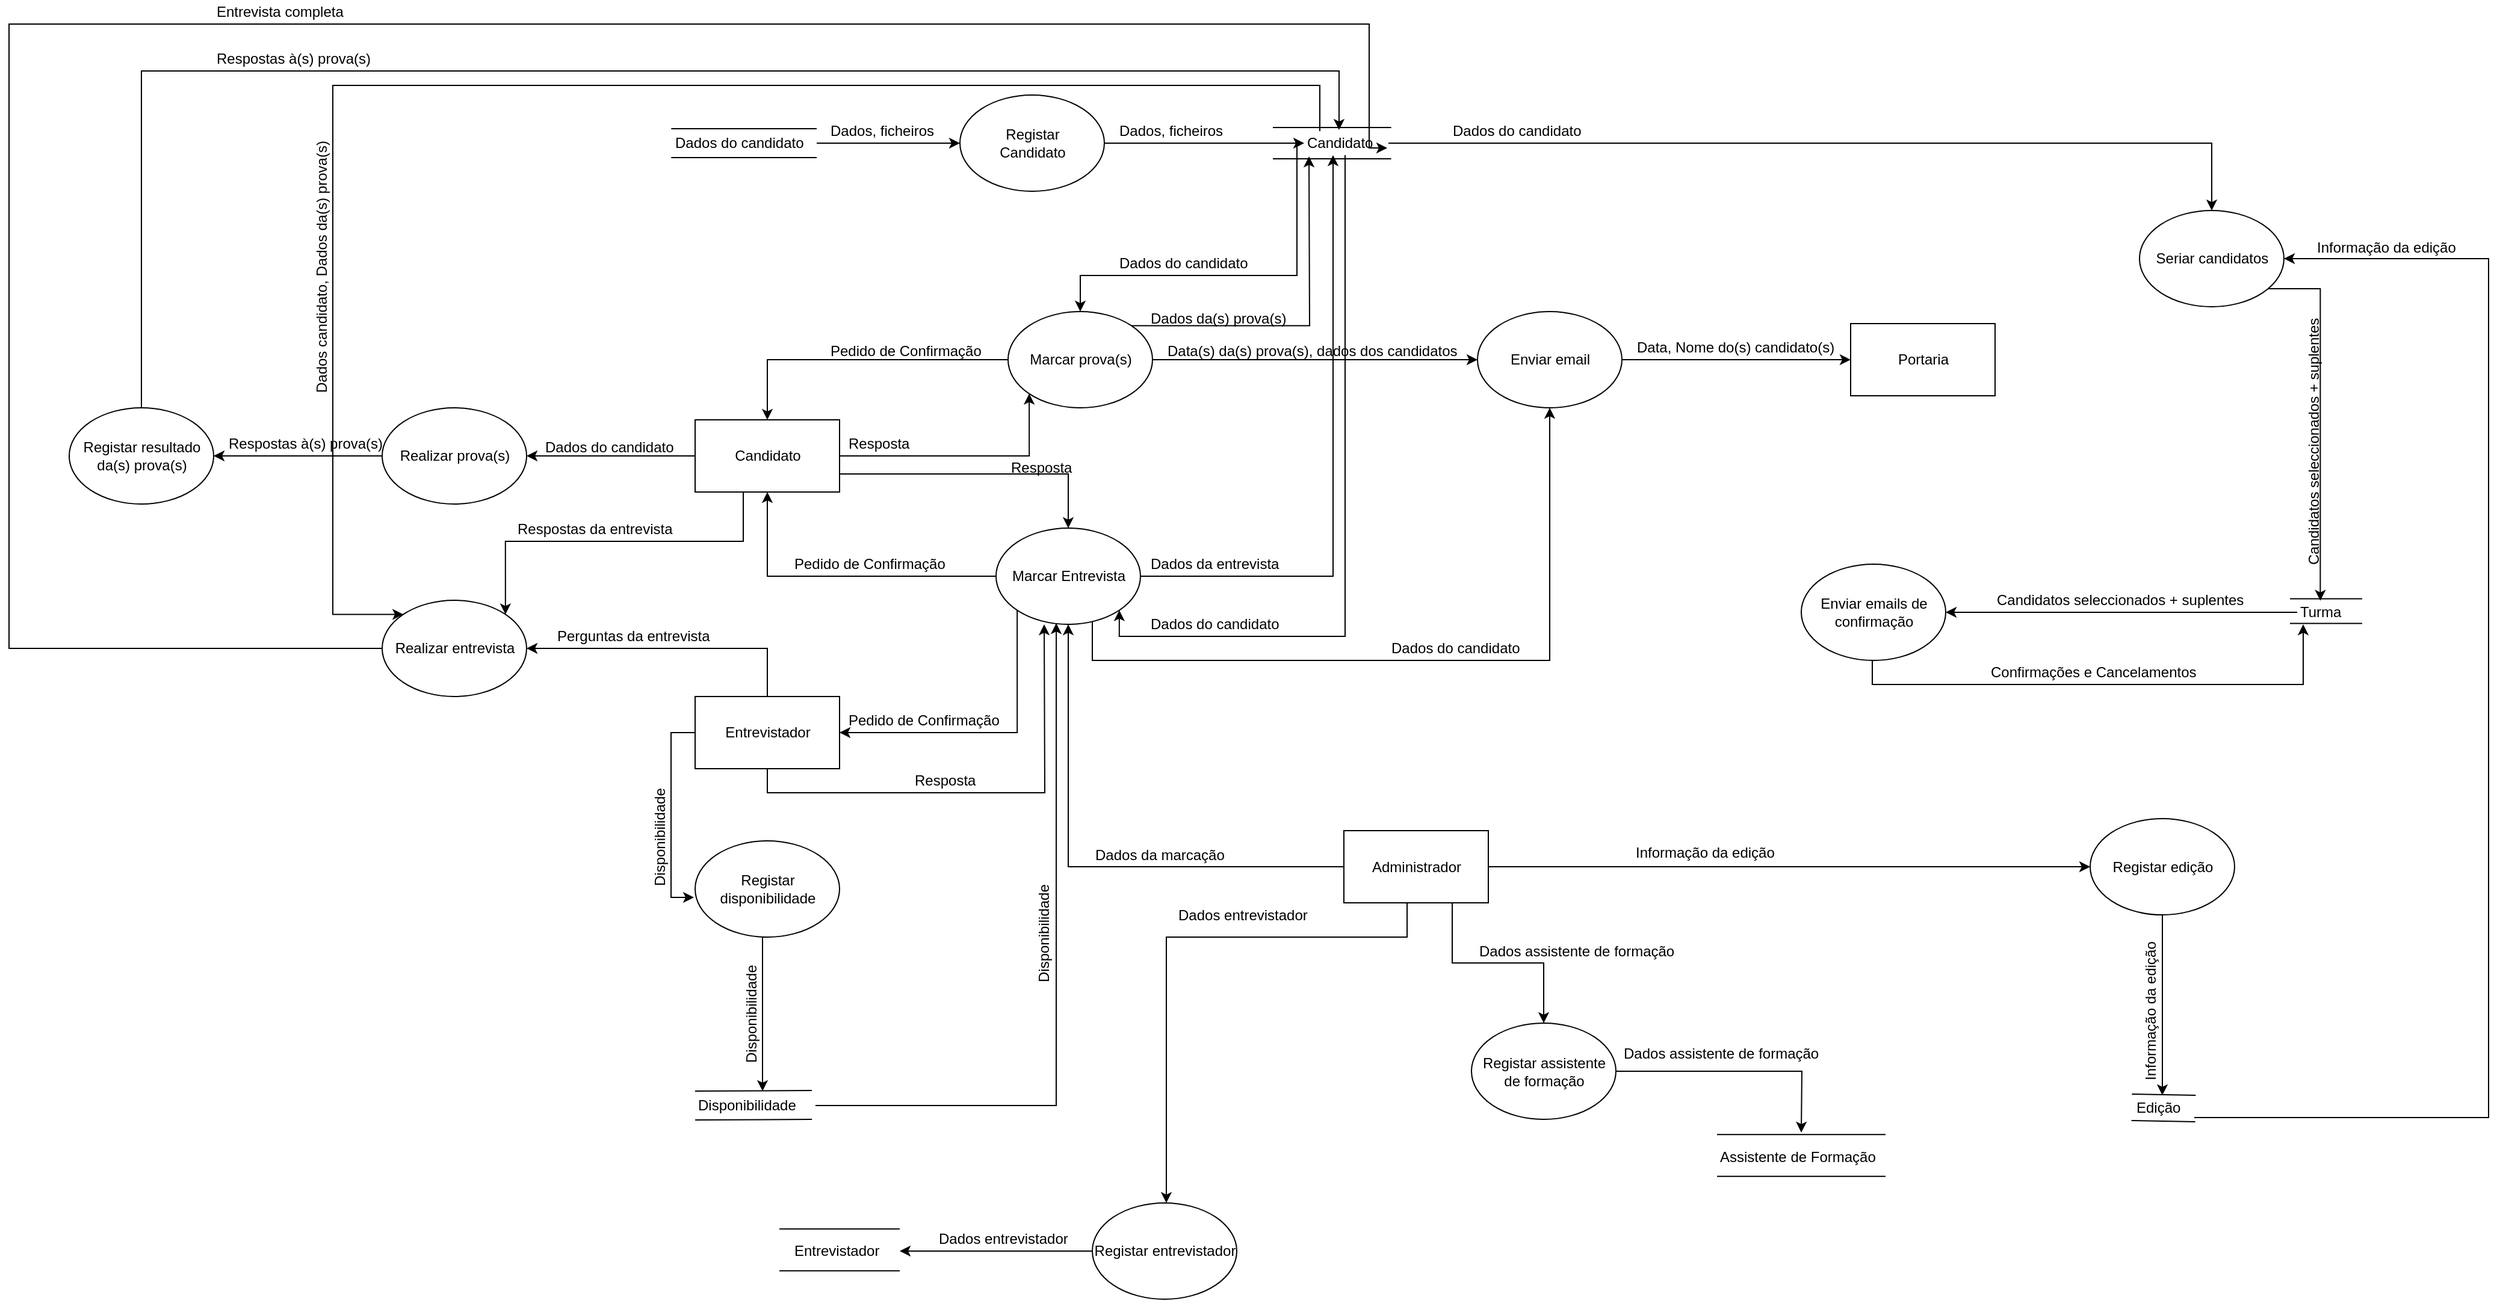 <mxfile version="11.3.1" type="device" pages="1"><diagram id="WjhZQzVHBTu7egGQzAlN" name="Página-1"><mxGraphModel dx="4028" dy="1223" grid="1" gridSize="10" guides="1" tooltips="1" connect="1" arrows="1" fold="1" page="1" pageScale="1" pageWidth="1654" pageHeight="1169" math="0" shadow="0"><root><mxCell id="0"/><mxCell id="1" parent="0"/><mxCell id="xNhu8k6eA5CsiCso3z8s-1" value="" style="shape=link;html=1;width=24;exitX=-0.007;exitY=0.5;exitDx=0;exitDy=0;exitPerimeter=0;" parent="1" source="xNhu8k6eA5CsiCso3z8s-2" edge="1"><mxGeometry width="50" height="50" relative="1" as="geometry"><mxPoint x="140.5" y="198" as="sourcePoint"/><mxPoint x="240.5" y="198" as="targetPoint"/></mxGeometry></mxCell><mxCell id="xNhu8k6eA5CsiCso3z8s-2" value="Dados do candidato" style="text;html=1;resizable=0;points=[];autosize=1;align=left;verticalAlign=top;spacingTop=-4;" parent="1" vertex="1"><mxGeometry x="120.5" y="188" width="120" height="20" as="geometry"/></mxCell><mxCell id="IRX2nNJQRGJOvkp_nu8Y-1" value="Registar &lt;br&gt;Candidato" style="ellipse;whiteSpace=wrap;html=1;" parent="1" vertex="1"><mxGeometry x="359.5" y="158" width="120" height="80" as="geometry"/></mxCell><mxCell id="IRX2nNJQRGJOvkp_nu8Y-40" style="edgeStyle=orthogonalEdgeStyle;rounded=0;orthogonalLoop=1;jettySize=auto;html=1;entryX=0.5;entryY=0;entryDx=0;entryDy=0;exitX=-0.057;exitY=0.6;exitDx=0;exitDy=0;exitPerimeter=0;" parent="1" source="IRX2nNJQRGJOvkp_nu8Y-3" target="IRX2nNJQRGJOvkp_nu8Y-10" edge="1"><mxGeometry relative="1" as="geometry"><mxPoint x="459.5" y="348" as="targetPoint"/><mxPoint x="639.5" y="218" as="sourcePoint"/><Array as="points"><mxPoint x="639.5" y="200"/><mxPoint x="639.5" y="308"/><mxPoint x="459.5" y="308"/></Array></mxGeometry></mxCell><mxCell id="IRX2nNJQRGJOvkp_nu8Y-42" style="edgeStyle=orthogonalEdgeStyle;rounded=0;orthogonalLoop=1;jettySize=auto;html=1;entryX=1;entryY=1;entryDx=0;entryDy=0;" parent="1" source="IRX2nNJQRGJOvkp_nu8Y-3" target="IRX2nNJQRGJOvkp_nu8Y-33" edge="1"><mxGeometry relative="1" as="geometry"><Array as="points"><mxPoint x="679.5" y="608"/><mxPoint x="491.5" y="608"/></Array></mxGeometry></mxCell><mxCell id="IRX2nNJQRGJOvkp_nu8Y-90" style="edgeStyle=orthogonalEdgeStyle;rounded=0;orthogonalLoop=1;jettySize=auto;html=1;entryX=0;entryY=0;entryDx=0;entryDy=0;" parent="1" source="IRX2nNJQRGJOvkp_nu8Y-3" target="IRX2nNJQRGJOvkp_nu8Y-82" edge="1"><mxGeometry relative="1" as="geometry"><mxPoint x="-102.5" y="540" as="targetPoint"/><Array as="points"><mxPoint x="658.5" y="150"/><mxPoint x="-161.5" y="150"/><mxPoint x="-161.5" y="590"/></Array></mxGeometry></mxCell><mxCell id="IRX2nNJQRGJOvkp_nu8Y-99" style="edgeStyle=orthogonalEdgeStyle;rounded=0;orthogonalLoop=1;jettySize=auto;html=1;" parent="1" source="IRX2nNJQRGJOvkp_nu8Y-3" target="IRX2nNJQRGJOvkp_nu8Y-98" edge="1"><mxGeometry relative="1" as="geometry"/></mxCell><mxCell id="IRX2nNJQRGJOvkp_nu8Y-3" value="Candidato" style="text;html=1;resizable=0;points=[];autosize=1;align=left;verticalAlign=top;spacingTop=-4;" parent="1" vertex="1"><mxGeometry x="645.5" y="188" width="70" height="20" as="geometry"/></mxCell><mxCell id="IRX2nNJQRGJOvkp_nu8Y-5" value="" style="shape=link;html=1;width=26;entryX=1.033;entryY=0.5;entryDx=0;entryDy=0;entryPerimeter=0;" parent="1" target="IRX2nNJQRGJOvkp_nu8Y-3" edge="1"><mxGeometry width="50" height="50" relative="1" as="geometry"><mxPoint x="619.5" y="198" as="sourcePoint"/><mxPoint x="632.5" y="191" as="targetPoint"/><Array as="points"><mxPoint x="659.5" y="198"/></Array></mxGeometry></mxCell><mxCell id="IRX2nNJQRGJOvkp_nu8Y-6" value="" style="endArrow=classic;html=1;entryX=0;entryY=0.5;entryDx=0;entryDy=0;" parent="1" source="xNhu8k6eA5CsiCso3z8s-2" target="IRX2nNJQRGJOvkp_nu8Y-1" edge="1"><mxGeometry width="50" height="50" relative="1" as="geometry"><mxPoint x="119.5" y="308" as="sourcePoint"/><mxPoint x="169.5" y="258" as="targetPoint"/></mxGeometry></mxCell><mxCell id="IRX2nNJQRGJOvkp_nu8Y-7" value="" style="endArrow=classic;html=1;exitX=1;exitY=0.5;exitDx=0;exitDy=0;entryX=0;entryY=0.5;entryDx=0;entryDy=0;entryPerimeter=0;" parent="1" source="IRX2nNJQRGJOvkp_nu8Y-1" target="IRX2nNJQRGJOvkp_nu8Y-3" edge="1"><mxGeometry width="50" height="50" relative="1" as="geometry"><mxPoint x="419.5" y="238" as="sourcePoint"/><mxPoint x="589.5" y="228" as="targetPoint"/></mxGeometry></mxCell><mxCell id="IRX2nNJQRGJOvkp_nu8Y-8" value="Dados, ficheiros&lt;br&gt;" style="text;html=1;resizable=0;points=[];autosize=1;align=left;verticalAlign=top;spacingTop=-4;" parent="1" vertex="1"><mxGeometry x="249.5" y="178" width="100" height="20" as="geometry"/></mxCell><mxCell id="IRX2nNJQRGJOvkp_nu8Y-9" value="Dados, ficheiros&lt;br&gt;" style="text;html=1;resizable=0;points=[];autosize=1;align=left;verticalAlign=top;spacingTop=-4;" parent="1" vertex="1"><mxGeometry x="489.5" y="178" width="100" height="20" as="geometry"/></mxCell><mxCell id="IRX2nNJQRGJOvkp_nu8Y-38" style="edgeStyle=orthogonalEdgeStyle;rounded=0;orthogonalLoop=1;jettySize=auto;html=1;exitX=0;exitY=0.5;exitDx=0;exitDy=0;entryX=0.5;entryY=0;entryDx=0;entryDy=0;" parent="1" source="IRX2nNJQRGJOvkp_nu8Y-10" target="IRX2nNJQRGJOvkp_nu8Y-13" edge="1"><mxGeometry relative="1" as="geometry"/></mxCell><mxCell id="IRX2nNJQRGJOvkp_nu8Y-39" style="edgeStyle=orthogonalEdgeStyle;rounded=0;orthogonalLoop=1;jettySize=auto;html=1;exitX=1;exitY=0;exitDx=0;exitDy=0;" parent="1" source="IRX2nNJQRGJOvkp_nu8Y-10" edge="1"><mxGeometry relative="1" as="geometry"><mxPoint x="649.5" y="209" as="targetPoint"/></mxGeometry></mxCell><mxCell id="IRX2nNJQRGJOvkp_nu8Y-10" value="Marcar prova(s)" style="ellipse;whiteSpace=wrap;html=1;" parent="1" vertex="1"><mxGeometry x="399.5" y="338" width="120" height="80" as="geometry"/></mxCell><mxCell id="IRX2nNJQRGJOvkp_nu8Y-12" value="Dados do candidato" style="text;html=1;resizable=0;points=[];autosize=1;align=left;verticalAlign=top;spacingTop=-4;rotation=0;" parent="1" vertex="1"><mxGeometry x="489.5" y="288" width="120" height="20" as="geometry"/></mxCell><mxCell id="IRX2nNJQRGJOvkp_nu8Y-36" style="edgeStyle=orthogonalEdgeStyle;rounded=0;orthogonalLoop=1;jettySize=auto;html=1;entryX=0;entryY=1;entryDx=0;entryDy=0;" parent="1" source="IRX2nNJQRGJOvkp_nu8Y-13" target="IRX2nNJQRGJOvkp_nu8Y-10" edge="1"><mxGeometry relative="1" as="geometry"><mxPoint x="409.5" y="408" as="targetPoint"/></mxGeometry></mxCell><mxCell id="IRX2nNJQRGJOvkp_nu8Y-46" style="edgeStyle=orthogonalEdgeStyle;rounded=0;orthogonalLoop=1;jettySize=auto;html=1;exitX=1;exitY=0.75;exitDx=0;exitDy=0;entryX=0.5;entryY=0;entryDx=0;entryDy=0;" parent="1" source="IRX2nNJQRGJOvkp_nu8Y-13" target="IRX2nNJQRGJOvkp_nu8Y-33" edge="1"><mxGeometry relative="1" as="geometry"/></mxCell><mxCell id="IRX2nNJQRGJOvkp_nu8Y-72" style="edgeStyle=orthogonalEdgeStyle;rounded=0;orthogonalLoop=1;jettySize=auto;html=1;exitX=0;exitY=0.5;exitDx=0;exitDy=0;entryX=1;entryY=0.5;entryDx=0;entryDy=0;" parent="1" source="IRX2nNJQRGJOvkp_nu8Y-13" target="IRX2nNJQRGJOvkp_nu8Y-70" edge="1"><mxGeometry relative="1" as="geometry"/></mxCell><mxCell id="IRX2nNJQRGJOvkp_nu8Y-85" style="edgeStyle=orthogonalEdgeStyle;rounded=0;orthogonalLoop=1;jettySize=auto;html=1;entryX=1;entryY=0;entryDx=0;entryDy=0;" parent="1" source="IRX2nNJQRGJOvkp_nu8Y-13" target="IRX2nNJQRGJOvkp_nu8Y-82" edge="1"><mxGeometry relative="1" as="geometry"><Array as="points"><mxPoint x="179.5" y="529"/><mxPoint x="-18.5" y="529"/></Array></mxGeometry></mxCell><mxCell id="IRX2nNJQRGJOvkp_nu8Y-13" value="Candidato" style="rounded=0;whiteSpace=wrap;html=1;" parent="1" vertex="1"><mxGeometry x="139.5" y="428" width="120" height="60" as="geometry"/></mxCell><mxCell id="IRX2nNJQRGJOvkp_nu8Y-15" value="Pedido de Confirmação" style="text;html=1;resizable=0;points=[];autosize=1;align=left;verticalAlign=top;spacingTop=-4;rotation=0;" parent="1" vertex="1"><mxGeometry x="249.5" y="361" width="140" height="20" as="geometry"/></mxCell><mxCell id="IRX2nNJQRGJOvkp_nu8Y-19" value="Resposta" style="text;html=1;resizable=0;points=[];autosize=1;align=left;verticalAlign=top;spacingTop=-4;rotation=0;" parent="1" vertex="1"><mxGeometry x="264.5" y="438" width="70" height="20" as="geometry"/></mxCell><mxCell id="IRX2nNJQRGJOvkp_nu8Y-23" value="Dados da(s) prova(s)" style="text;html=1;resizable=0;points=[];autosize=1;align=left;verticalAlign=top;spacingTop=-4;rotation=0;" parent="1" vertex="1"><mxGeometry x="515.5" y="334" width="130" height="20" as="geometry"/></mxCell><mxCell id="IRX2nNJQRGJOvkp_nu8Y-24" value="Portaria" style="rounded=0;whiteSpace=wrap;html=1;" parent="1" vertex="1"><mxGeometry x="1099.5" y="348" width="120" height="60" as="geometry"/></mxCell><mxCell id="IRX2nNJQRGJOvkp_nu8Y-25" value="Data(s) da(s) prova(s), dados dos candidatos" style="text;html=1;resizable=0;points=[];autosize=1;align=left;verticalAlign=top;spacingTop=-4;rotation=0;" parent="1" vertex="1"><mxGeometry x="529.5" y="361" width="260" height="20" as="geometry"/></mxCell><mxCell id="IRX2nNJQRGJOvkp_nu8Y-27" value="Enviar email" style="ellipse;whiteSpace=wrap;html=1;" parent="1" vertex="1"><mxGeometry x="789.5" y="338" width="120" height="80" as="geometry"/></mxCell><mxCell id="IRX2nNJQRGJOvkp_nu8Y-28" value="" style="endArrow=classic;html=1;exitX=1;exitY=0.5;exitDx=0;exitDy=0;entryX=0;entryY=0.5;entryDx=0;entryDy=0;" parent="1" source="IRX2nNJQRGJOvkp_nu8Y-10" target="IRX2nNJQRGJOvkp_nu8Y-27" edge="1"><mxGeometry width="50" height="50" relative="1" as="geometry"><mxPoint x="119.5" y="668" as="sourcePoint"/><mxPoint x="169.5" y="618" as="targetPoint"/></mxGeometry></mxCell><mxCell id="IRX2nNJQRGJOvkp_nu8Y-29" value="" style="endArrow=classic;html=1;exitX=1;exitY=0.5;exitDx=0;exitDy=0;entryX=0;entryY=0.5;entryDx=0;entryDy=0;" parent="1" source="IRX2nNJQRGJOvkp_nu8Y-27" target="IRX2nNJQRGJOvkp_nu8Y-24" edge="1"><mxGeometry width="50" height="50" relative="1" as="geometry"><mxPoint x="929.5" y="408" as="sourcePoint"/><mxPoint x="979.5" y="358" as="targetPoint"/></mxGeometry></mxCell><mxCell id="IRX2nNJQRGJOvkp_nu8Y-30" value="Data, Nome do(s) candidato(s)" style="text;html=1;resizable=0;points=[];autosize=1;align=left;verticalAlign=top;spacingTop=-4;rotation=0;" parent="1" vertex="1"><mxGeometry x="919.5" y="358" width="180" height="20" as="geometry"/></mxCell><mxCell id="IRX2nNJQRGJOvkp_nu8Y-34" style="edgeStyle=orthogonalEdgeStyle;rounded=0;orthogonalLoop=1;jettySize=auto;html=1;" parent="1" source="IRX2nNJQRGJOvkp_nu8Y-33" target="IRX2nNJQRGJOvkp_nu8Y-3" edge="1"><mxGeometry relative="1" as="geometry"><Array as="points"><mxPoint x="669.5" y="558"/></Array></mxGeometry></mxCell><mxCell id="IRX2nNJQRGJOvkp_nu8Y-44" style="edgeStyle=orthogonalEdgeStyle;rounded=0;orthogonalLoop=1;jettySize=auto;html=1;entryX=0.5;entryY=1;entryDx=0;entryDy=0;" parent="1" source="IRX2nNJQRGJOvkp_nu8Y-33" target="IRX2nNJQRGJOvkp_nu8Y-13" edge="1"><mxGeometry relative="1" as="geometry"/></mxCell><mxCell id="IRX2nNJQRGJOvkp_nu8Y-50" style="edgeStyle=orthogonalEdgeStyle;rounded=0;orthogonalLoop=1;jettySize=auto;html=1;entryX=0.5;entryY=1;entryDx=0;entryDy=0;" parent="1" source="IRX2nNJQRGJOvkp_nu8Y-33" target="IRX2nNJQRGJOvkp_nu8Y-27" edge="1"><mxGeometry relative="1" as="geometry"><Array as="points"><mxPoint x="469.5" y="628"/><mxPoint x="849.5" y="628"/></Array></mxGeometry></mxCell><mxCell id="IRX2nNJQRGJOvkp_nu8Y-54" style="edgeStyle=orthogonalEdgeStyle;rounded=0;orthogonalLoop=1;jettySize=auto;html=1;exitX=0;exitY=1;exitDx=0;exitDy=0;entryX=1;entryY=0.5;entryDx=0;entryDy=0;" parent="1" source="IRX2nNJQRGJOvkp_nu8Y-33" target="IRX2nNJQRGJOvkp_nu8Y-53" edge="1"><mxGeometry relative="1" as="geometry"><Array as="points"><mxPoint x="407.5" y="688"/></Array></mxGeometry></mxCell><mxCell id="IRX2nNJQRGJOvkp_nu8Y-33" value="Marcar Entrevista" style="ellipse;whiteSpace=wrap;html=1;" parent="1" vertex="1"><mxGeometry x="389.5" y="518" width="120" height="80" as="geometry"/></mxCell><mxCell id="IRX2nNJQRGJOvkp_nu8Y-41" value="Dados da entrevista" style="text;html=1;resizable=0;points=[];autosize=1;align=left;verticalAlign=top;spacingTop=-4;rotation=0;" parent="1" vertex="1"><mxGeometry x="515.5" y="538" width="120" height="20" as="geometry"/></mxCell><mxCell id="IRX2nNJQRGJOvkp_nu8Y-43" value="Dados do candidato" style="text;html=1;resizable=0;points=[];autosize=1;align=left;verticalAlign=top;spacingTop=-4;rotation=0;" parent="1" vertex="1"><mxGeometry x="515.5" y="588" width="120" height="20" as="geometry"/></mxCell><mxCell id="IRX2nNJQRGJOvkp_nu8Y-45" value="Pedido de Confirmação" style="text;html=1;resizable=0;points=[];autosize=1;align=left;verticalAlign=top;spacingTop=-4;rotation=0;" parent="1" vertex="1"><mxGeometry x="219.5" y="538" width="140" height="20" as="geometry"/></mxCell><mxCell id="IRX2nNJQRGJOvkp_nu8Y-47" value="Resposta" style="text;html=1;resizable=0;points=[];autosize=1;align=left;verticalAlign=top;spacingTop=-4;rotation=0;" parent="1" vertex="1"><mxGeometry x="399.5" y="458" width="70" height="20" as="geometry"/></mxCell><mxCell id="IRX2nNJQRGJOvkp_nu8Y-51" value="Dados do candidato" style="text;html=1;resizable=0;points=[];autosize=1;align=left;verticalAlign=top;spacingTop=-4;rotation=0;" parent="1" vertex="1"><mxGeometry x="715.5" y="608" width="120" height="20" as="geometry"/></mxCell><mxCell id="IRX2nNJQRGJOvkp_nu8Y-56" style="edgeStyle=orthogonalEdgeStyle;rounded=0;orthogonalLoop=1;jettySize=auto;html=1;exitX=0.5;exitY=1;exitDx=0;exitDy=0;" parent="1" source="IRX2nNJQRGJOvkp_nu8Y-53" edge="1"><mxGeometry relative="1" as="geometry"><mxPoint x="429.5" y="598" as="targetPoint"/></mxGeometry></mxCell><mxCell id="IRX2nNJQRGJOvkp_nu8Y-62" style="edgeStyle=orthogonalEdgeStyle;rounded=0;orthogonalLoop=1;jettySize=auto;html=1;exitX=0;exitY=0.5;exitDx=0;exitDy=0;entryX=-0.008;entryY=0.588;entryDx=0;entryDy=0;entryPerimeter=0;" parent="1" source="IRX2nNJQRGJOvkp_nu8Y-53" target="IRX2nNJQRGJOvkp_nu8Y-61" edge="1"><mxGeometry relative="1" as="geometry"/></mxCell><mxCell id="IRX2nNJQRGJOvkp_nu8Y-83" style="edgeStyle=orthogonalEdgeStyle;rounded=0;orthogonalLoop=1;jettySize=auto;html=1;entryX=1;entryY=0.5;entryDx=0;entryDy=0;" parent="1" source="IRX2nNJQRGJOvkp_nu8Y-53" target="IRX2nNJQRGJOvkp_nu8Y-82" edge="1"><mxGeometry relative="1" as="geometry"><Array as="points"><mxPoint x="199.5" y="618"/></Array></mxGeometry></mxCell><mxCell id="IRX2nNJQRGJOvkp_nu8Y-53" value="Entrevistador" style="rounded=0;whiteSpace=wrap;html=1;" parent="1" vertex="1"><mxGeometry x="139.5" y="658" width="120" height="60" as="geometry"/></mxCell><mxCell id="IRX2nNJQRGJOvkp_nu8Y-55" value="Pedido de Confirmação" style="text;html=1;resizable=0;points=[];autosize=1;align=left;verticalAlign=top;spacingTop=-4;rotation=0;" parent="1" vertex="1"><mxGeometry x="264.5" y="668" width="140" height="20" as="geometry"/></mxCell><mxCell id="IRX2nNJQRGJOvkp_nu8Y-57" value="Resposta" style="text;html=1;resizable=0;points=[];autosize=1;align=left;verticalAlign=top;spacingTop=-4;rotation=0;" parent="1" vertex="1"><mxGeometry x="319.5" y="718" width="70" height="20" as="geometry"/></mxCell><mxCell id="IRX2nNJQRGJOvkp_nu8Y-66" style="edgeStyle=orthogonalEdgeStyle;rounded=0;orthogonalLoop=1;jettySize=auto;html=1;exitX=0.5;exitY=1;exitDx=0;exitDy=0;entryX=0.56;entryY=-0.1;entryDx=0;entryDy=0;entryPerimeter=0;" parent="1" source="IRX2nNJQRGJOvkp_nu8Y-61" target="IRX2nNJQRGJOvkp_nu8Y-65" edge="1"><mxGeometry relative="1" as="geometry"><Array as="points"><mxPoint x="195.5" y="858"/></Array></mxGeometry></mxCell><mxCell id="IRX2nNJQRGJOvkp_nu8Y-61" value="Registar disponibilidade" style="ellipse;whiteSpace=wrap;html=1;" parent="1" vertex="1"><mxGeometry x="139.5" y="778" width="120" height="80" as="geometry"/></mxCell><mxCell id="IRX2nNJQRGJOvkp_nu8Y-63" value="Disponibilidade" style="text;html=1;resizable=0;points=[];autosize=1;align=left;verticalAlign=top;spacingTop=-4;rotation=270;" parent="1" vertex="1"><mxGeometry x="60.5" y="758" width="100" height="20" as="geometry"/></mxCell><mxCell id="IRX2nNJQRGJOvkp_nu8Y-64" value="" style="shape=link;html=1;width=24;exitX=0;exitY=0.5;exitDx=0;exitDy=0;exitPerimeter=0;" parent="1" source="IRX2nNJQRGJOvkp_nu8Y-65" edge="1"><mxGeometry width="50" height="50" relative="1" as="geometry"><mxPoint x="146.5" y="997.5" as="sourcePoint"/><mxPoint x="236.5" y="997.5" as="targetPoint"/></mxGeometry></mxCell><mxCell id="IRX2nNJQRGJOvkp_nu8Y-68" style="edgeStyle=orthogonalEdgeStyle;rounded=0;orthogonalLoop=1;jettySize=auto;html=1;entryX=0.417;entryY=0.988;entryDx=0;entryDy=0;entryPerimeter=0;" parent="1" source="IRX2nNJQRGJOvkp_nu8Y-65" target="IRX2nNJQRGJOvkp_nu8Y-33" edge="1"><mxGeometry relative="1" as="geometry"/></mxCell><mxCell id="IRX2nNJQRGJOvkp_nu8Y-65" value="Disponibilidade" style="text;html=1;resizable=0;points=[];autosize=1;align=left;verticalAlign=top;spacingTop=-4;rotation=0;" parent="1" vertex="1"><mxGeometry x="139.5" y="988" width="100" height="20" as="geometry"/></mxCell><mxCell id="IRX2nNJQRGJOvkp_nu8Y-67" value="Disponibilidade" style="text;html=1;resizable=0;points=[];autosize=1;align=left;verticalAlign=top;spacingTop=-4;rotation=270;" parent="1" vertex="1"><mxGeometry x="136.5" y="905" width="100" height="20" as="geometry"/></mxCell><mxCell id="IRX2nNJQRGJOvkp_nu8Y-69" value="Disponibilidade" style="text;html=1;resizable=0;points=[];autosize=1;align=left;verticalAlign=top;spacingTop=-4;rotation=270;" parent="1" vertex="1"><mxGeometry x="379.5" y="838" width="100" height="20" as="geometry"/></mxCell><mxCell id="IRX2nNJQRGJOvkp_nu8Y-74" style="edgeStyle=orthogonalEdgeStyle;rounded=0;orthogonalLoop=1;jettySize=auto;html=1;entryX=1;entryY=0.5;entryDx=0;entryDy=0;" parent="1" source="IRX2nNJQRGJOvkp_nu8Y-70" target="IRX2nNJQRGJOvkp_nu8Y-71" edge="1"><mxGeometry relative="1" as="geometry"/></mxCell><mxCell id="IRX2nNJQRGJOvkp_nu8Y-70" value="Realizar prova(s)" style="ellipse;whiteSpace=wrap;html=1;" parent="1" vertex="1"><mxGeometry x="-120.5" y="418" width="120" height="80" as="geometry"/></mxCell><mxCell id="IRX2nNJQRGJOvkp_nu8Y-78" style="edgeStyle=orthogonalEdgeStyle;rounded=0;orthogonalLoop=1;jettySize=auto;html=1;entryX=0.414;entryY=-0.05;entryDx=0;entryDy=0;entryPerimeter=0;" parent="1" source="IRX2nNJQRGJOvkp_nu8Y-71" target="IRX2nNJQRGJOvkp_nu8Y-3" edge="1"><mxGeometry relative="1" as="geometry"><Array as="points"><mxPoint x="-320.5" y="138"/><mxPoint x="674.5" y="138"/></Array></mxGeometry></mxCell><mxCell id="IRX2nNJQRGJOvkp_nu8Y-71" value="Registar resultado da(s) prova(s)" style="ellipse;whiteSpace=wrap;html=1;" parent="1" vertex="1"><mxGeometry x="-380.5" y="418" width="120" height="80" as="geometry"/></mxCell><mxCell id="IRX2nNJQRGJOvkp_nu8Y-75" value="Dados do candidato" style="text;html=1;resizable=0;points=[];autosize=1;align=left;verticalAlign=top;spacingTop=-4;rotation=0;" parent="1" vertex="1"><mxGeometry x="12.5" y="441" width="120" height="20" as="geometry"/></mxCell><mxCell id="IRX2nNJQRGJOvkp_nu8Y-80" value="Respostas à(s) prova(s)&lt;br&gt;" style="text;html=1;resizable=0;points=[];autosize=1;align=left;verticalAlign=top;spacingTop=-4;rotation=0;" parent="1" vertex="1"><mxGeometry x="-250.5" y="438" width="140" height="20" as="geometry"/></mxCell><mxCell id="IRX2nNJQRGJOvkp_nu8Y-81" value="Respostas à(s) prova(s)&lt;br&gt;" style="text;html=1;resizable=0;points=[];autosize=1;align=left;verticalAlign=top;spacingTop=-4;rotation=0;" parent="1" vertex="1"><mxGeometry x="-260.5" y="118" width="140" height="20" as="geometry"/></mxCell><mxCell id="IRX2nNJQRGJOvkp_nu8Y-87" style="edgeStyle=orthogonalEdgeStyle;rounded=0;orthogonalLoop=1;jettySize=auto;html=1;exitX=0;exitY=0.5;exitDx=0;exitDy=0;entryX=0.986;entryY=0.7;entryDx=0;entryDy=0;entryPerimeter=0;" parent="1" source="IRX2nNJQRGJOvkp_nu8Y-82" target="IRX2nNJQRGJOvkp_nu8Y-3" edge="1"><mxGeometry relative="1" as="geometry"><Array as="points"><mxPoint x="-430.5" y="618"/><mxPoint x="-430.5" y="99"/><mxPoint x="699.5" y="99"/></Array></mxGeometry></mxCell><mxCell id="IRX2nNJQRGJOvkp_nu8Y-82" value="Realizar entrevista" style="ellipse;whiteSpace=wrap;html=1;" parent="1" vertex="1"><mxGeometry x="-120.5" y="578" width="120" height="80" as="geometry"/></mxCell><mxCell id="IRX2nNJQRGJOvkp_nu8Y-84" value="Perguntas da entrevista" style="text;html=1;resizable=0;points=[];autosize=1;align=left;verticalAlign=top;spacingTop=-4;rotation=0;" parent="1" vertex="1"><mxGeometry x="22.5" y="598" width="140" height="20" as="geometry"/></mxCell><mxCell id="IRX2nNJQRGJOvkp_nu8Y-86" value="Respostas da entrevista" style="text;html=1;resizable=0;points=[];autosize=1;align=left;verticalAlign=top;spacingTop=-4;rotation=0;" parent="1" vertex="1"><mxGeometry x="-10.5" y="509" width="140" height="20" as="geometry"/></mxCell><mxCell id="IRX2nNJQRGJOvkp_nu8Y-89" value="Entrevista completa" style="text;html=1;resizable=0;points=[];autosize=1;align=left;verticalAlign=top;spacingTop=-4;rotation=0;" parent="1" vertex="1"><mxGeometry x="-260.5" y="79" width="120" height="20" as="geometry"/></mxCell><mxCell id="IRX2nNJQRGJOvkp_nu8Y-91" value="Dados candidato, Dados da(s) prova(s)" style="text;html=1;resizable=0;points=[];autosize=1;align=left;verticalAlign=top;spacingTop=-4;rotation=270;" parent="1" vertex="1"><mxGeometry x="-280.5" y="288" width="220" height="20" as="geometry"/></mxCell><mxCell id="IRX2nNJQRGJOvkp_nu8Y-95" style="edgeStyle=orthogonalEdgeStyle;rounded=0;orthogonalLoop=1;jettySize=auto;html=1;" parent="1" source="IRX2nNJQRGJOvkp_nu8Y-92" target="IRX2nNJQRGJOvkp_nu8Y-33" edge="1"><mxGeometry relative="1" as="geometry"><mxPoint x="459.5" y="649" as="targetPoint"/></mxGeometry></mxCell><mxCell id="IRX2nNJQRGJOvkp_nu8Y-102" style="edgeStyle=orthogonalEdgeStyle;rounded=0;orthogonalLoop=1;jettySize=auto;html=1;exitX=1;exitY=0.5;exitDx=0;exitDy=0;entryX=0;entryY=0.5;entryDx=0;entryDy=0;" parent="1" source="IRX2nNJQRGJOvkp_nu8Y-92" target="IRX2nNJQRGJOvkp_nu8Y-101" edge="1"><mxGeometry relative="1" as="geometry"/></mxCell><mxCell id="IRX2nNJQRGJOvkp_nu8Y-112" style="edgeStyle=orthogonalEdgeStyle;rounded=0;orthogonalLoop=1;jettySize=auto;html=1;" parent="1" source="IRX2nNJQRGJOvkp_nu8Y-92" target="IRX2nNJQRGJOvkp_nu8Y-111" edge="1"><mxGeometry relative="1" as="geometry"><Array as="points"><mxPoint x="731" y="858"/><mxPoint x="531" y="858"/></Array></mxGeometry></mxCell><mxCell id="IRX2nNJQRGJOvkp_nu8Y-119" style="edgeStyle=orthogonalEdgeStyle;rounded=0;orthogonalLoop=1;jettySize=auto;html=1;exitX=0.75;exitY=1;exitDx=0;exitDy=0;entryX=0.5;entryY=0;entryDx=0;entryDy=0;" parent="1" source="IRX2nNJQRGJOvkp_nu8Y-92" target="IRX2nNJQRGJOvkp_nu8Y-110" edge="1"><mxGeometry relative="1" as="geometry"/></mxCell><mxCell id="IRX2nNJQRGJOvkp_nu8Y-92" value="Administrador" style="rounded=0;whiteSpace=wrap;html=1;" parent="1" vertex="1"><mxGeometry x="678.5" y="769.5" width="120" height="60" as="geometry"/></mxCell><mxCell id="IRX2nNJQRGJOvkp_nu8Y-96" value="Dados da marcação" style="text;html=1;resizable=0;points=[];autosize=1;align=left;verticalAlign=top;spacingTop=-4;rotation=0;" parent="1" vertex="1"><mxGeometry x="469.5" y="779.5" width="120" height="20" as="geometry"/></mxCell><mxCell id="IRX2nNJQRGJOvkp_nu8Y-131" style="edgeStyle=orthogonalEdgeStyle;rounded=0;orthogonalLoop=1;jettySize=auto;html=1;entryX=0.384;entryY=0.02;entryDx=0;entryDy=0;entryPerimeter=0;" parent="1" source="IRX2nNJQRGJOvkp_nu8Y-98" target="IRX2nNJQRGJOvkp_nu8Y-126" edge="1"><mxGeometry relative="1" as="geometry"><Array as="points"><mxPoint x="1489.5" y="319"/></Array></mxGeometry></mxCell><mxCell id="IRX2nNJQRGJOvkp_nu8Y-98" value="Seriar candidatos" style="ellipse;whiteSpace=wrap;html=1;" parent="1" vertex="1"><mxGeometry x="1339.5" y="254" width="120" height="80" as="geometry"/></mxCell><mxCell id="IRX2nNJQRGJOvkp_nu8Y-100" value="Dados do candidato" style="text;html=1;resizable=0;points=[];autosize=1;align=left;verticalAlign=top;spacingTop=-4;rotation=0;" parent="1" vertex="1"><mxGeometry x="766.5" y="178" width="120" height="20" as="geometry"/></mxCell><mxCell id="IRX2nNJQRGJOvkp_nu8Y-106" style="edgeStyle=orthogonalEdgeStyle;rounded=0;orthogonalLoop=1;jettySize=auto;html=1;" parent="1" source="IRX2nNJQRGJOvkp_nu8Y-101" target="IRX2nNJQRGJOvkp_nu8Y-105" edge="1"><mxGeometry relative="1" as="geometry"><Array as="points"><mxPoint x="1358.5" y="880.5"/><mxPoint x="1358.5" y="880.5"/></Array></mxGeometry></mxCell><mxCell id="IRX2nNJQRGJOvkp_nu8Y-101" value="Registar edição" style="ellipse;whiteSpace=wrap;html=1;" parent="1" vertex="1"><mxGeometry x="1298.5" y="759.5" width="120" height="80" as="geometry"/></mxCell><mxCell id="IRX2nNJQRGJOvkp_nu8Y-103" value="Informação da edição" style="text;html=1;resizable=0;points=[];autosize=1;align=left;verticalAlign=top;spacingTop=-4;" parent="1" vertex="1"><mxGeometry x="918.5" y="777.5" width="130" height="20" as="geometry"/></mxCell><mxCell id="IRX2nNJQRGJOvkp_nu8Y-104" value="" style="shape=link;html=1;width=22;entryX=1.02;entryY=0.55;entryDx=0;entryDy=0;entryPerimeter=0;" parent="1" target="IRX2nNJQRGJOvkp_nu8Y-105" edge="1"><mxGeometry width="50" height="50" relative="1" as="geometry"><mxPoint x="1333" y="999.5" as="sourcePoint"/><mxPoint x="1423" y="999.5" as="targetPoint"/></mxGeometry></mxCell><mxCell id="IRX2nNJQRGJOvkp_nu8Y-108" style="edgeStyle=orthogonalEdgeStyle;rounded=0;orthogonalLoop=1;jettySize=auto;html=1;entryX=1;entryY=0.5;entryDx=0;entryDy=0;" parent="1" source="IRX2nNJQRGJOvkp_nu8Y-105" target="IRX2nNJQRGJOvkp_nu8Y-98" edge="1"><mxGeometry relative="1" as="geometry"><Array as="points"><mxPoint x="1629.5" y="1008"/><mxPoint x="1629.5" y="294"/></Array></mxGeometry></mxCell><mxCell id="IRX2nNJQRGJOvkp_nu8Y-105" value="Edição" style="text;html=1;resizable=0;points=[];autosize=1;align=left;verticalAlign=top;spacingTop=-4;" parent="1" vertex="1"><mxGeometry x="1335" y="989.5" width="50" height="20" as="geometry"/></mxCell><mxCell id="IRX2nNJQRGJOvkp_nu8Y-107" value="Informação da edição" style="text;html=1;resizable=0;points=[];autosize=1;align=left;verticalAlign=top;spacingTop=-4;rotation=270;" parent="1" vertex="1"><mxGeometry x="1283.5" y="904.5" width="130" height="20" as="geometry"/></mxCell><mxCell id="IRX2nNJQRGJOvkp_nu8Y-109" value="Informação da edição" style="text;html=1;resizable=0;points=[];autosize=1;align=left;verticalAlign=top;spacingTop=-4;rotation=0;" parent="1" vertex="1"><mxGeometry x="1484.5" y="275" width="130" height="20" as="geometry"/></mxCell><mxCell id="IRX2nNJQRGJOvkp_nu8Y-122" style="edgeStyle=orthogonalEdgeStyle;rounded=0;orthogonalLoop=1;jettySize=auto;html=1;" parent="1" source="IRX2nNJQRGJOvkp_nu8Y-110" edge="1"><mxGeometry relative="1" as="geometry"><mxPoint x="1058.5" y="1020.5" as="targetPoint"/></mxGeometry></mxCell><mxCell id="IRX2nNJQRGJOvkp_nu8Y-110" value="Registar assistente de formação" style="ellipse;whiteSpace=wrap;html=1;" parent="1" vertex="1"><mxGeometry x="784.5" y="929.5" width="120" height="80" as="geometry"/></mxCell><mxCell id="IRX2nNJQRGJOvkp_nu8Y-117" style="edgeStyle=orthogonalEdgeStyle;rounded=0;orthogonalLoop=1;jettySize=auto;html=1;exitX=0;exitY=0.5;exitDx=0;exitDy=0;" parent="1" source="IRX2nNJQRGJOvkp_nu8Y-111" target="IRX2nNJQRGJOvkp_nu8Y-115" edge="1"><mxGeometry relative="1" as="geometry"/></mxCell><mxCell id="IRX2nNJQRGJOvkp_nu8Y-111" value="Registar entrevistador" style="ellipse;whiteSpace=wrap;html=1;" parent="1" vertex="1"><mxGeometry x="469.5" y="1079" width="120" height="80" as="geometry"/></mxCell><mxCell id="IRX2nNJQRGJOvkp_nu8Y-113" value="Dados entrevistador" style="text;html=1;resizable=0;points=[];autosize=1;align=left;verticalAlign=top;spacingTop=-4;" parent="1" vertex="1"><mxGeometry x="538.5" y="829.5" width="120" height="20" as="geometry"/></mxCell><mxCell id="IRX2nNJQRGJOvkp_nu8Y-114" value="" style="shape=link;html=1;width=34.706;" parent="1" edge="1"><mxGeometry width="50" height="50" relative="1" as="geometry"><mxPoint x="209.5" y="1118" as="sourcePoint"/><mxPoint x="309.5" y="1118" as="targetPoint"/></mxGeometry></mxCell><mxCell id="IRX2nNJQRGJOvkp_nu8Y-115" value="Entrevistador" style="text;html=1;resizable=0;points=[];autosize=1;align=left;verticalAlign=top;spacingTop=-4;" parent="1" vertex="1"><mxGeometry x="219.5" y="1109" width="90" height="20" as="geometry"/></mxCell><mxCell id="IRX2nNJQRGJOvkp_nu8Y-118" value="Dados entrevistador" style="text;html=1;resizable=0;points=[];autosize=1;align=left;verticalAlign=top;spacingTop=-4;" parent="1" vertex="1"><mxGeometry x="339.5" y="1099" width="120" height="20" as="geometry"/></mxCell><mxCell id="IRX2nNJQRGJOvkp_nu8Y-120" value="" style="shape=link;html=1;width=34.706;" parent="1" edge="1"><mxGeometry width="50" height="50" relative="1" as="geometry"><mxPoint x="988.5" y="1039.5" as="sourcePoint"/><mxPoint x="1128.5" y="1039.5" as="targetPoint"/></mxGeometry></mxCell><mxCell id="IRX2nNJQRGJOvkp_nu8Y-121" value="Assistente de Formação" style="text;html=1;resizable=0;points=[];autosize=1;align=left;verticalAlign=top;spacingTop=-4;" parent="1" vertex="1"><mxGeometry x="988.5" y="1030.5" width="140" height="20" as="geometry"/></mxCell><mxCell id="IRX2nNJQRGJOvkp_nu8Y-123" value="Dados assistente de formação&lt;br&gt;" style="text;html=1;resizable=0;points=[];autosize=1;align=left;verticalAlign=top;spacingTop=-4;" parent="1" vertex="1"><mxGeometry x="788.5" y="859.5" width="180" height="20" as="geometry"/></mxCell><mxCell id="IRX2nNJQRGJOvkp_nu8Y-124" value="Dados assistente de formação&lt;br&gt;" style="text;html=1;resizable=0;points=[];autosize=1;align=left;verticalAlign=top;spacingTop=-4;" parent="1" vertex="1"><mxGeometry x="908.5" y="945" width="180" height="20" as="geometry"/></mxCell><mxCell id="IRX2nNJQRGJOvkp_nu8Y-130" value="" style="group" parent="1" vertex="1" connectable="0"><mxGeometry x="1464.5" y="578" width="60" height="20" as="geometry"/></mxCell><mxCell id="IRX2nNJQRGJOvkp_nu8Y-125" value="" style="shape=link;html=1;width=20.588;" parent="IRX2nNJQRGJOvkp_nu8Y-130" edge="1"><mxGeometry width="50" height="50" relative="1" as="geometry"><mxPoint y="9" as="sourcePoint"/><mxPoint x="60" y="9" as="targetPoint"/></mxGeometry></mxCell><mxCell id="IRX2nNJQRGJOvkp_nu8Y-126" value="Turma" style="text;html=1;resizable=0;points=[];autosize=1;align=left;verticalAlign=top;spacingTop=-4;" parent="IRX2nNJQRGJOvkp_nu8Y-130" vertex="1"><mxGeometry x="6" width="50" height="20" as="geometry"/></mxCell><mxCell id="IRX2nNJQRGJOvkp_nu8Y-132" value="Candidatos seleccionados + suplentes" style="text;html=1;resizable=0;points=[];autosize=1;align=left;verticalAlign=top;spacingTop=-4;rotation=270;" parent="1" vertex="1"><mxGeometry x="1374.5" y="431" width="220" height="20" as="geometry"/></mxCell><mxCell id="IRX2nNJQRGJOvkp_nu8Y-135" style="edgeStyle=orthogonalEdgeStyle;rounded=0;orthogonalLoop=1;jettySize=auto;html=1;exitX=0.5;exitY=1;exitDx=0;exitDy=0;" parent="1" source="IRX2nNJQRGJOvkp_nu8Y-133" target="IRX2nNJQRGJOvkp_nu8Y-126" edge="1"><mxGeometry relative="1" as="geometry"><mxPoint x="1237.5" y="718" as="targetPoint"/><mxPoint x="1108.5" y="658" as="sourcePoint"/><Array as="points"><mxPoint x="1117.5" y="648"/><mxPoint x="1475.5" y="648"/></Array></mxGeometry></mxCell><mxCell id="IRX2nNJQRGJOvkp_nu8Y-133" value="Enviar emails de confirmação" style="ellipse;whiteSpace=wrap;html=1;" parent="1" vertex="1"><mxGeometry x="1058.5" y="548" width="120" height="80" as="geometry"/></mxCell><mxCell id="IRX2nNJQRGJOvkp_nu8Y-134" style="edgeStyle=orthogonalEdgeStyle;rounded=0;orthogonalLoop=1;jettySize=auto;html=1;" parent="1" source="IRX2nNJQRGJOvkp_nu8Y-126" target="IRX2nNJQRGJOvkp_nu8Y-133" edge="1"><mxGeometry relative="1" as="geometry"/></mxCell><mxCell id="IRX2nNJQRGJOvkp_nu8Y-137" value="Confirmações e Cancelamentos" style="text;html=1;resizable=0;points=[];autosize=1;align=left;verticalAlign=top;spacingTop=-4;" parent="1" vertex="1"><mxGeometry x="1213.5" y="628" width="190" height="20" as="geometry"/></mxCell><mxCell id="IRX2nNJQRGJOvkp_nu8Y-138" value="Candidatos seleccionados + suplentes" style="text;html=1;resizable=0;points=[];autosize=1;align=left;verticalAlign=top;spacingTop=-4;rotation=0;" parent="1" vertex="1"><mxGeometry x="1218.5" y="568" width="220" height="20" as="geometry"/></mxCell></root></mxGraphModel></diagram></mxfile>